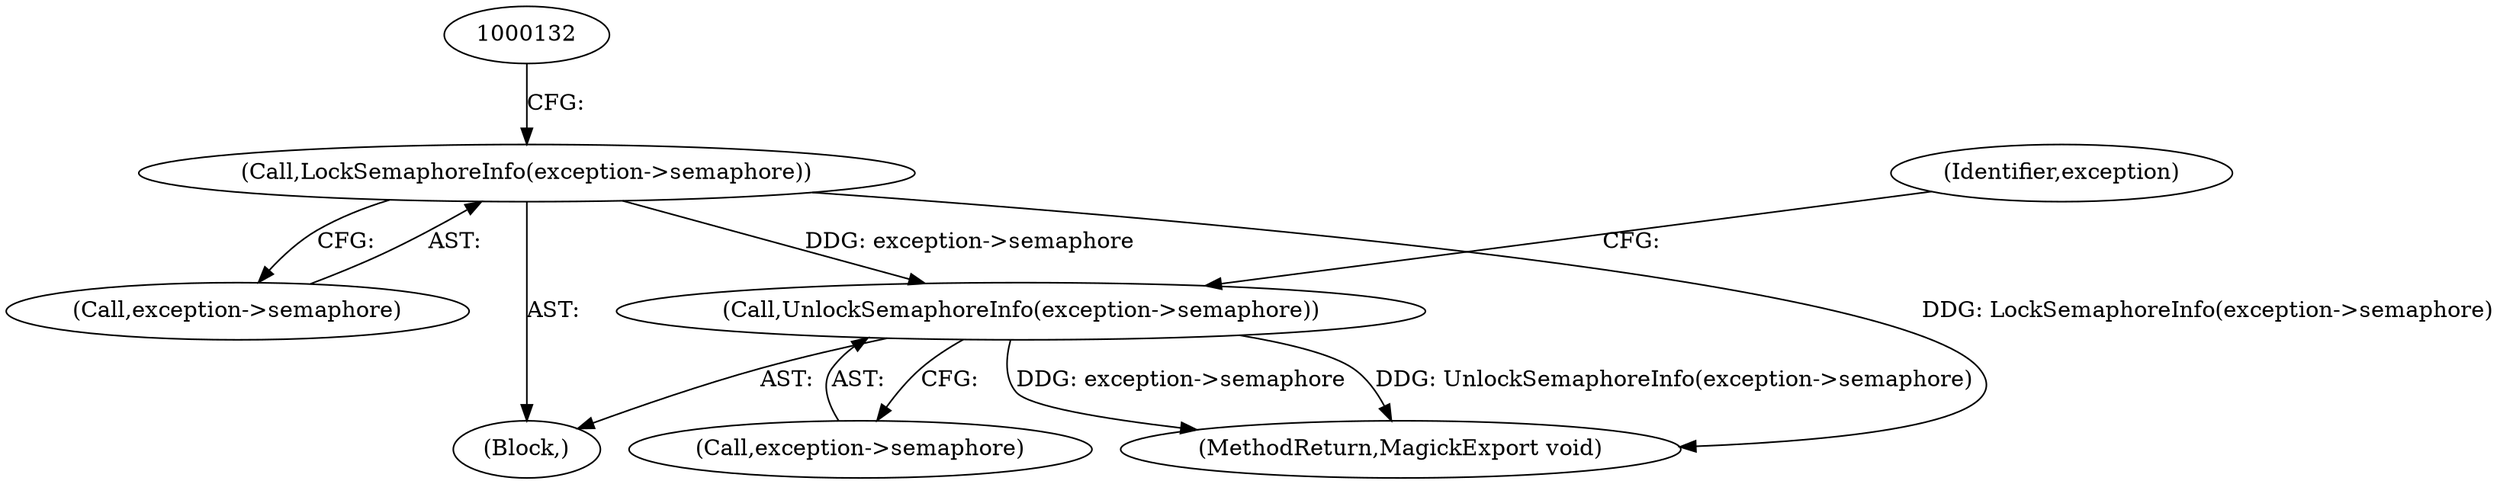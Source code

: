 digraph "0_ImageMagick_0474237508f39c4f783208123431815f1ededb76_2@pointer" {
"1000126" [label="(Call,LockSemaphoreInfo(exception->semaphore))"];
"1000242" [label="(Call,UnlockSemaphoreInfo(exception->semaphore))"];
"1000247" [label="(Identifier,exception)"];
"1000243" [label="(Call,exception->semaphore)"];
"1000102" [label="(Block,)"];
"1000242" [label="(Call,UnlockSemaphoreInfo(exception->semaphore))"];
"1000126" [label="(Call,LockSemaphoreInfo(exception->semaphore))"];
"1000127" [label="(Call,exception->semaphore)"];
"1000248" [label="(MethodReturn,MagickExport void)"];
"1000126" -> "1000102"  [label="AST: "];
"1000126" -> "1000127"  [label="CFG: "];
"1000127" -> "1000126"  [label="AST: "];
"1000132" -> "1000126"  [label="CFG: "];
"1000126" -> "1000248"  [label="DDG: LockSemaphoreInfo(exception->semaphore)"];
"1000126" -> "1000242"  [label="DDG: exception->semaphore"];
"1000242" -> "1000102"  [label="AST: "];
"1000242" -> "1000243"  [label="CFG: "];
"1000243" -> "1000242"  [label="AST: "];
"1000247" -> "1000242"  [label="CFG: "];
"1000242" -> "1000248"  [label="DDG: UnlockSemaphoreInfo(exception->semaphore)"];
"1000242" -> "1000248"  [label="DDG: exception->semaphore"];
}
